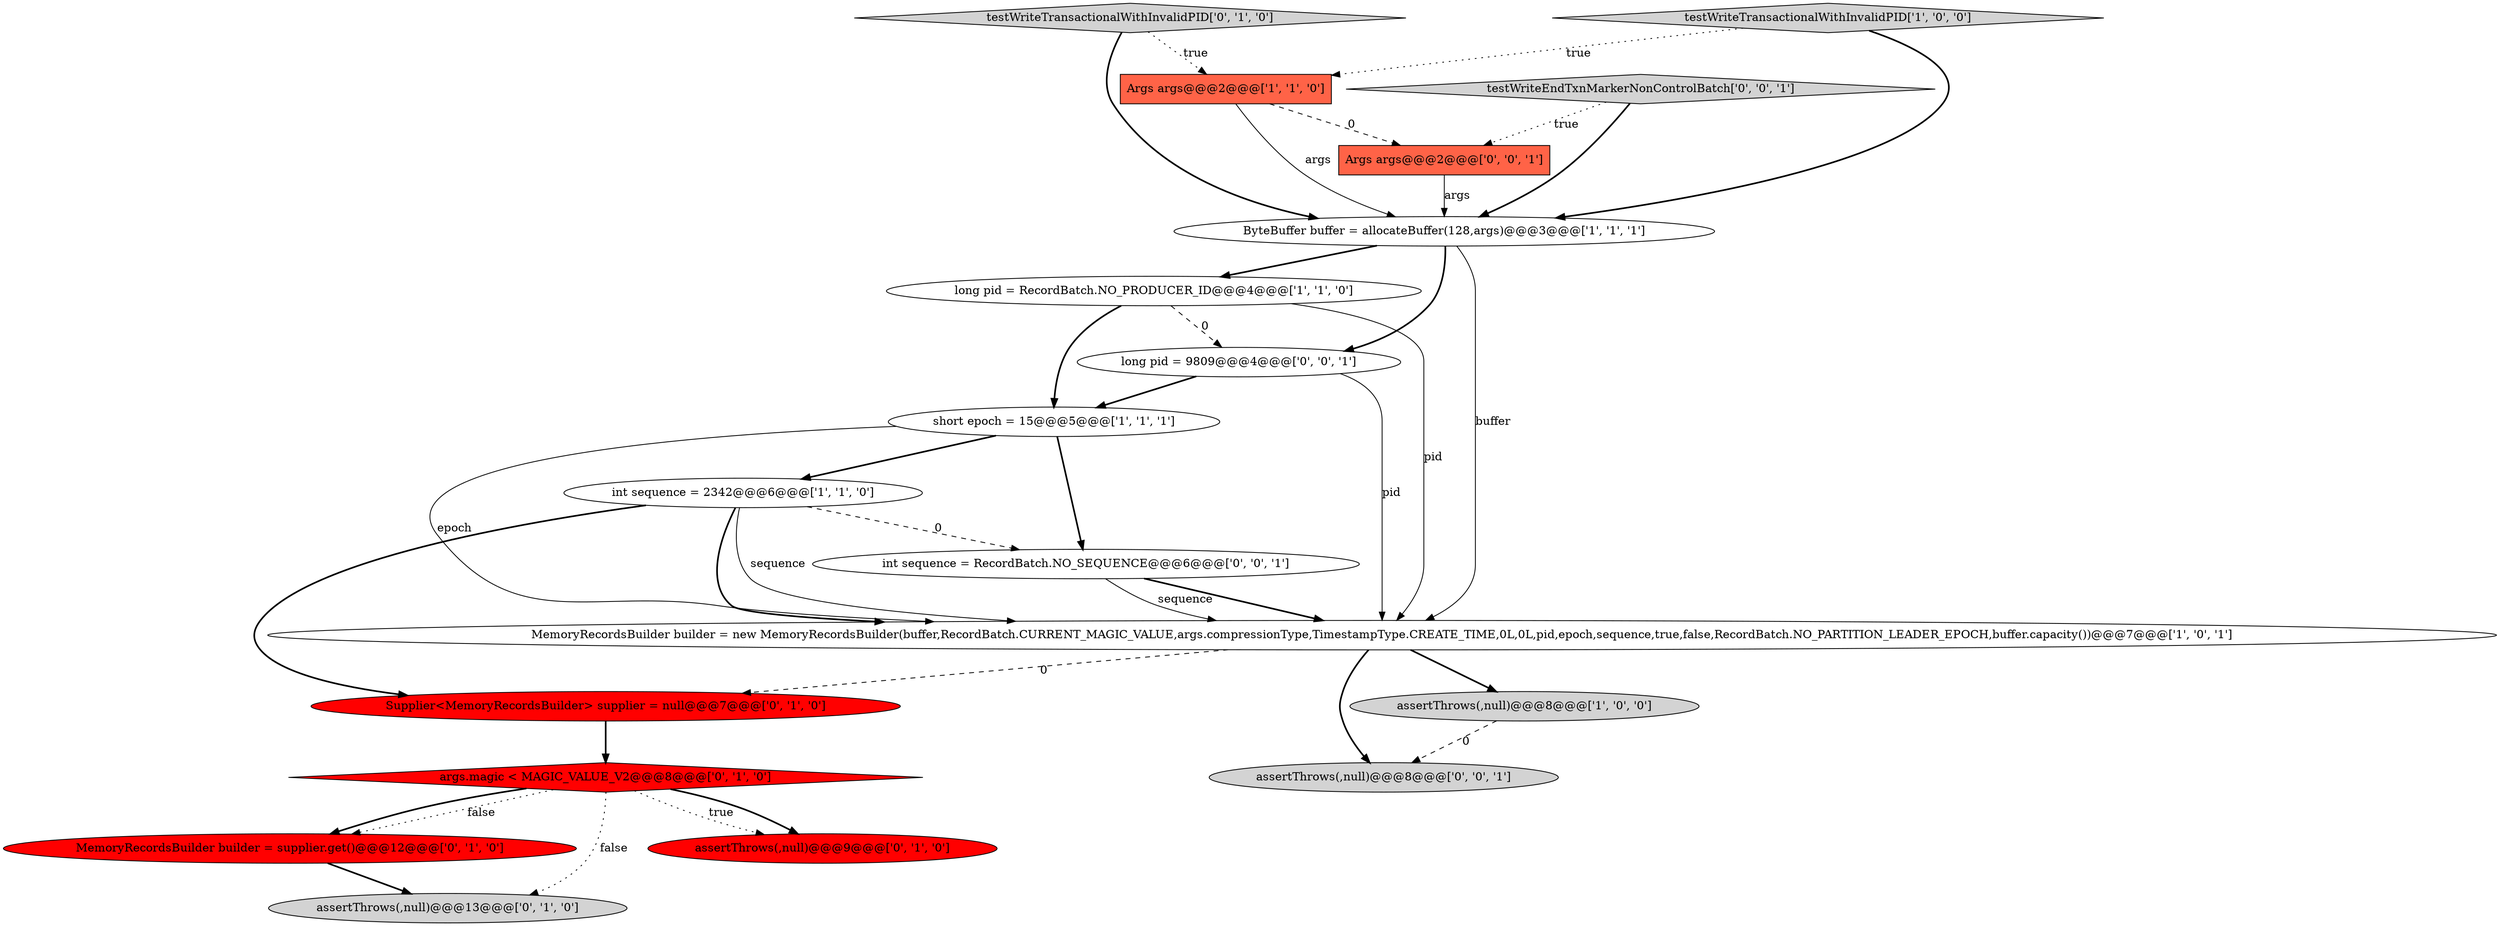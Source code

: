 digraph {
8 [style = filled, label = "MemoryRecordsBuilder builder = supplier.get()@@@12@@@['0', '1', '0']", fillcolor = red, shape = ellipse image = "AAA1AAABBB2BBB"];
18 [style = filled, label = "int sequence = RecordBatch.NO_SEQUENCE@@@6@@@['0', '0', '1']", fillcolor = white, shape = ellipse image = "AAA0AAABBB3BBB"];
16 [style = filled, label = "long pid = 9809@@@4@@@['0', '0', '1']", fillcolor = white, shape = ellipse image = "AAA0AAABBB3BBB"];
2 [style = filled, label = "short epoch = 15@@@5@@@['1', '1', '1']", fillcolor = white, shape = ellipse image = "AAA0AAABBB1BBB"];
13 [style = filled, label = "assertThrows(,null)@@@13@@@['0', '1', '0']", fillcolor = lightgray, shape = ellipse image = "AAA0AAABBB2BBB"];
0 [style = filled, label = "Args args@@@2@@@['1', '1', '0']", fillcolor = tomato, shape = box image = "AAA0AAABBB1BBB"];
9 [style = filled, label = "assertThrows(,null)@@@9@@@['0', '1', '0']", fillcolor = red, shape = ellipse image = "AAA1AAABBB2BBB"];
1 [style = filled, label = "long pid = RecordBatch.NO_PRODUCER_ID@@@4@@@['1', '1', '0']", fillcolor = white, shape = ellipse image = "AAA0AAABBB1BBB"];
5 [style = filled, label = "ByteBuffer buffer = allocateBuffer(128,args)@@@3@@@['1', '1', '1']", fillcolor = white, shape = ellipse image = "AAA0AAABBB1BBB"];
6 [style = filled, label = "assertThrows(,null)@@@8@@@['1', '0', '0']", fillcolor = lightgray, shape = ellipse image = "AAA0AAABBB1BBB"];
10 [style = filled, label = "testWriteTransactionalWithInvalidPID['0', '1', '0']", fillcolor = lightgray, shape = diamond image = "AAA0AAABBB2BBB"];
11 [style = filled, label = "Supplier<MemoryRecordsBuilder> supplier = null@@@7@@@['0', '1', '0']", fillcolor = red, shape = ellipse image = "AAA1AAABBB2BBB"];
14 [style = filled, label = "Args args@@@2@@@['0', '0', '1']", fillcolor = tomato, shape = box image = "AAA0AAABBB3BBB"];
15 [style = filled, label = "testWriteEndTxnMarkerNonControlBatch['0', '0', '1']", fillcolor = lightgray, shape = diamond image = "AAA0AAABBB3BBB"];
17 [style = filled, label = "assertThrows(,null)@@@8@@@['0', '0', '1']", fillcolor = lightgray, shape = ellipse image = "AAA0AAABBB3BBB"];
4 [style = filled, label = "int sequence = 2342@@@6@@@['1', '1', '0']", fillcolor = white, shape = ellipse image = "AAA0AAABBB1BBB"];
12 [style = filled, label = "args.magic < MAGIC_VALUE_V2@@@8@@@['0', '1', '0']", fillcolor = red, shape = diamond image = "AAA1AAABBB2BBB"];
7 [style = filled, label = "testWriteTransactionalWithInvalidPID['1', '0', '0']", fillcolor = lightgray, shape = diamond image = "AAA0AAABBB1BBB"];
3 [style = filled, label = "MemoryRecordsBuilder builder = new MemoryRecordsBuilder(buffer,RecordBatch.CURRENT_MAGIC_VALUE,args.compressionType,TimestampType.CREATE_TIME,0L,0L,pid,epoch,sequence,true,false,RecordBatch.NO_PARTITION_LEADER_EPOCH,buffer.capacity())@@@7@@@['1', '0', '1']", fillcolor = white, shape = ellipse image = "AAA0AAABBB1BBB"];
4->18 [style = dashed, label="0"];
4->3 [style = bold, label=""];
18->3 [style = bold, label=""];
18->3 [style = solid, label="sequence"];
2->3 [style = solid, label="epoch"];
1->3 [style = solid, label="pid"];
3->6 [style = bold, label=""];
2->18 [style = bold, label=""];
11->12 [style = bold, label=""];
6->17 [style = dashed, label="0"];
16->2 [style = bold, label=""];
7->0 [style = dotted, label="true"];
12->9 [style = bold, label=""];
16->3 [style = solid, label="pid"];
2->4 [style = bold, label=""];
15->14 [style = dotted, label="true"];
4->3 [style = solid, label="sequence"];
15->5 [style = bold, label=""];
5->16 [style = bold, label=""];
0->14 [style = dashed, label="0"];
14->5 [style = solid, label="args"];
5->1 [style = bold, label=""];
7->5 [style = bold, label=""];
12->8 [style = dotted, label="false"];
0->5 [style = solid, label="args"];
10->5 [style = bold, label=""];
12->8 [style = bold, label=""];
1->16 [style = dashed, label="0"];
3->17 [style = bold, label=""];
10->0 [style = dotted, label="true"];
1->2 [style = bold, label=""];
4->11 [style = bold, label=""];
5->3 [style = solid, label="buffer"];
3->11 [style = dashed, label="0"];
8->13 [style = bold, label=""];
12->9 [style = dotted, label="true"];
12->13 [style = dotted, label="false"];
}
